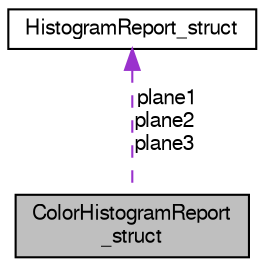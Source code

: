 digraph "ColorHistogramReport_struct"
{
  bgcolor="transparent";
  edge [fontname="FreeSans",fontsize="10",labelfontname="FreeSans",labelfontsize="10"];
  node [fontname="FreeSans",fontsize="10",shape=record];
  Node1 [label="ColorHistogramReport\l_struct",height=0.2,width=0.4,color="black", fillcolor="grey75", style="filled" fontcolor="black"];
  Node2 -> Node1 [dir="back",color="darkorchid3",fontsize="10",style="dashed",label=" plane1\nplane2\nplane3" ,fontname="FreeSans"];
  Node2 [label="HistogramReport_struct",height=0.2,width=0.4,color="black",URL="$struct_histogram_report__struct.html"];
}
